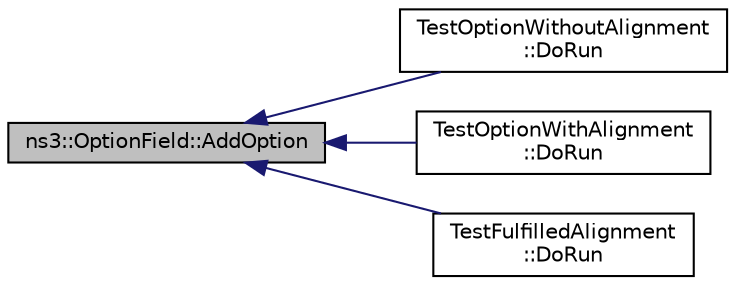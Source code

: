 digraph "ns3::OptionField::AddOption"
{
  edge [fontname="Helvetica",fontsize="10",labelfontname="Helvetica",labelfontsize="10"];
  node [fontname="Helvetica",fontsize="10",shape=record];
  rankdir="LR";
  Node1 [label="ns3::OptionField::AddOption",height=0.2,width=0.4,color="black", fillcolor="grey75", style="filled", fontcolor="black"];
  Node1 -> Node2 [dir="back",color="midnightblue",fontsize="10",style="solid"];
  Node2 [label="TestOptionWithoutAlignment\l::DoRun",height=0.2,width=0.4,color="black", fillcolor="white", style="filled",URL="$d9/daa/classTestOptionWithoutAlignment.html#a23bf45b7de739a1c5b2521dee904e95b",tooltip="Implementation to actually run this TestCase. "];
  Node1 -> Node3 [dir="back",color="midnightblue",fontsize="10",style="solid"];
  Node3 [label="TestOptionWithAlignment\l::DoRun",height=0.2,width=0.4,color="black", fillcolor="white", style="filled",URL="$d0/d57/classTestOptionWithAlignment.html#ae7937fcdd2ae8bc2790c5d7841ca22cb",tooltip="Implementation to actually run this TestCase. "];
  Node1 -> Node4 [dir="back",color="midnightblue",fontsize="10",style="solid"];
  Node4 [label="TestFulfilledAlignment\l::DoRun",height=0.2,width=0.4,color="black", fillcolor="white", style="filled",URL="$da/d06/classTestFulfilledAlignment.html#a5dbd0147961608bca7a80c0cd08d8f81",tooltip="Implementation to actually run this TestCase. "];
}
